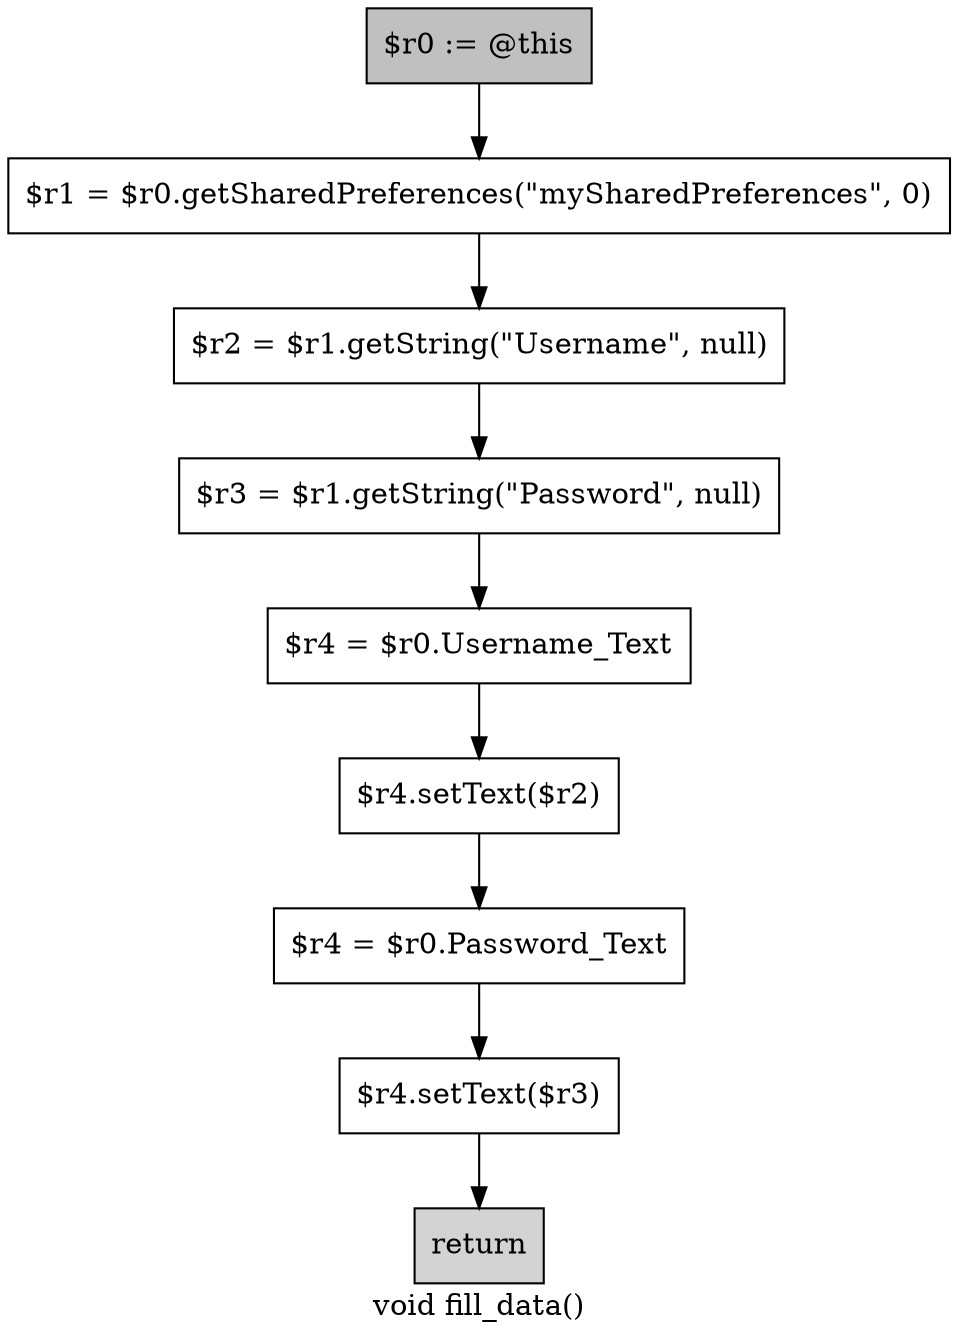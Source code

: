 digraph "void fill_data()" {
    label="void fill_data()";
    node [shape=box];
    "0" [style=filled,fillcolor=gray,label="$r0 := @this",];
    "1" [label="$r1 = $r0.getSharedPreferences(\"mySharedPreferences\", 0)",];
    "0"->"1";
    "2" [label="$r2 = $r1.getString(\"Username\", null)",];
    "1"->"2";
    "3" [label="$r3 = $r1.getString(\"Password\", null)",];
    "2"->"3";
    "4" [label="$r4 = $r0.Username_Text",];
    "3"->"4";
    "5" [label="$r4.setText($r2)",];
    "4"->"5";
    "6" [label="$r4 = $r0.Password_Text",];
    "5"->"6";
    "7" [label="$r4.setText($r3)",];
    "6"->"7";
    "8" [style=filled,fillcolor=lightgray,label="return",];
    "7"->"8";
}
